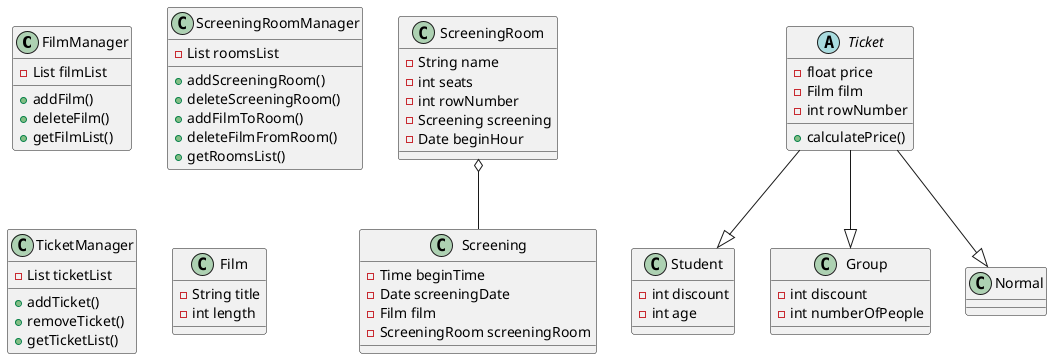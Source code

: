 @startuml Kino
class FilmManager {
    -List filmList
    +addFilm()
    +deleteFilm()
    +getFilmList()
}

class ScreeningRoomManager {
    -List roomsList
    +addScreeningRoom()
    +deleteScreeningRoom()
    +addFilmToRoom()
    +deleteFilmFromRoom()
    +getRoomsList()
}

class TicketManager {
    -List ticketList
    +addTicket()
    +removeTicket()
    +getTicketList()
}

class ScreeningRoom {
    -String name
    -int seats
    -int rowNumber
    -Screening screening
    -Date beginHour
}

class Film {
    -String title
    -int length
}

class Screening {
    -Time beginTime
    -Date screeningDate
    -Film film
    -ScreeningRoom screeningRoom
}

ScreeningRoom o-- Screening

abstract class Ticket {
    -float price
    -Film film
    -int rowNumber
    +calculatePrice()
}

Ticket --|> Student
Ticket --|> Group
Ticket --|> Normal

class Group {
    -int discount
    -int numberOfPeople
}

class Student {
    -int discount
    -int age
}

class Normal {

}


@enduml